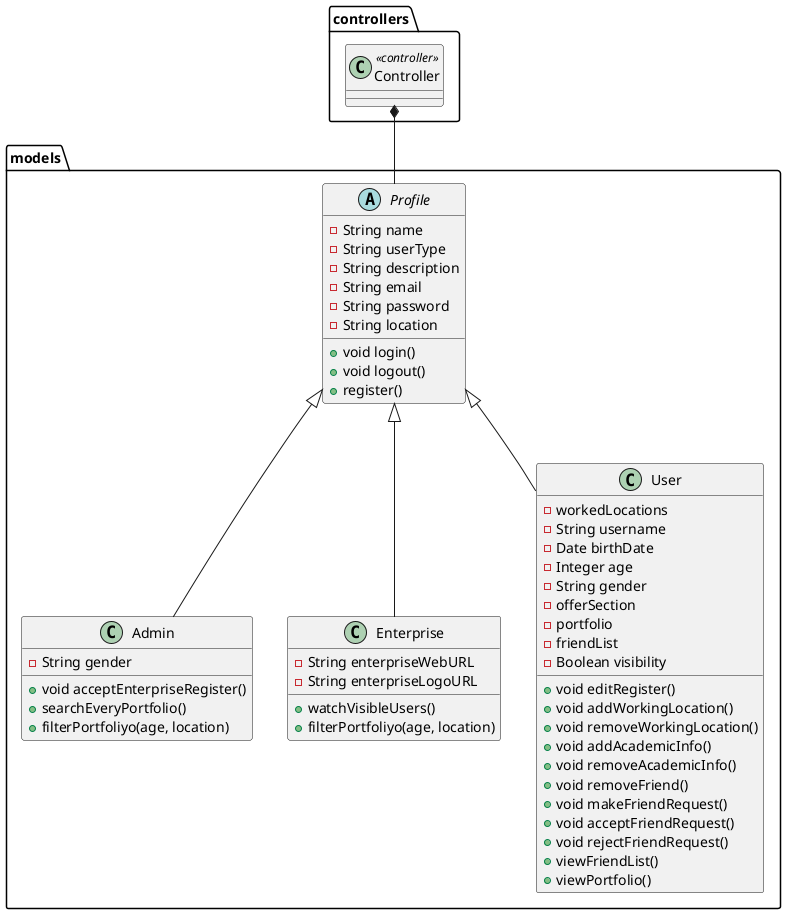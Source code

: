 @startuml

package models {
    abstract class Profile {
        -String name
        -String userType
        -String description
        -String email
        -String password
        -String location
        +void login()
        +void logout()
        +register()
    }

    class Admin {
        -String gender
        +void acceptEnterpriseRegister()
        +searchEveryPortfolio()
        +filterPortfoliyo(age, location)
    }

    class Enterprise {
        -String enterpriseWebURL
        -String enterpriseLogoURL
        +watchVisibleUsers()
        +filterPortfoliyo(age, location)
    }

    class User {
        -workedLocations
        -String username
        -Date birthDate
        -Integer age
        -String gender
        -offerSection
        -portfolio
        -friendList
        -Boolean visibility
        +void editRegister()
        +void addWorkingLocation()
        +void removeWorkingLocation()
        +void addAcademicInfo()
        +void removeAcademicInfo()
        +void removeFriend()
        +void makeFriendRequest()
        +void acceptFriendRequest()
        +void rejectFriendRequest()
        +viewFriendList()
        +viewPortfolio()
    }
}

package controllers {
    class Controller <<controller>> {
    }
}

Controller *-- Profile
Profile <|-- Admin
Profile <|-- User
Profile <|-- Enterprise






@enduml